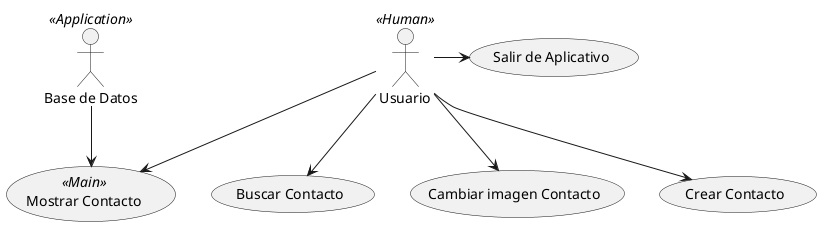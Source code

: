 @startuml DCasosU
Usuario << Human >>
:Base de Datos: as MySql << Application >>

(Mostrar Contacto) as (Use1) << Main >>
(Buscar Contacto) as (Use2)
(Cambiar imagen Contacto) as (Use3)
(Crear Contacto) as (Use4)

Usuario -> (Salir de Aplicativo)
Usuario --> (Use1)
Usuario --> (Use2)
Usuario --> (Use3)
Usuario --> (Use4)

MySql --> (Use1)
@enduml